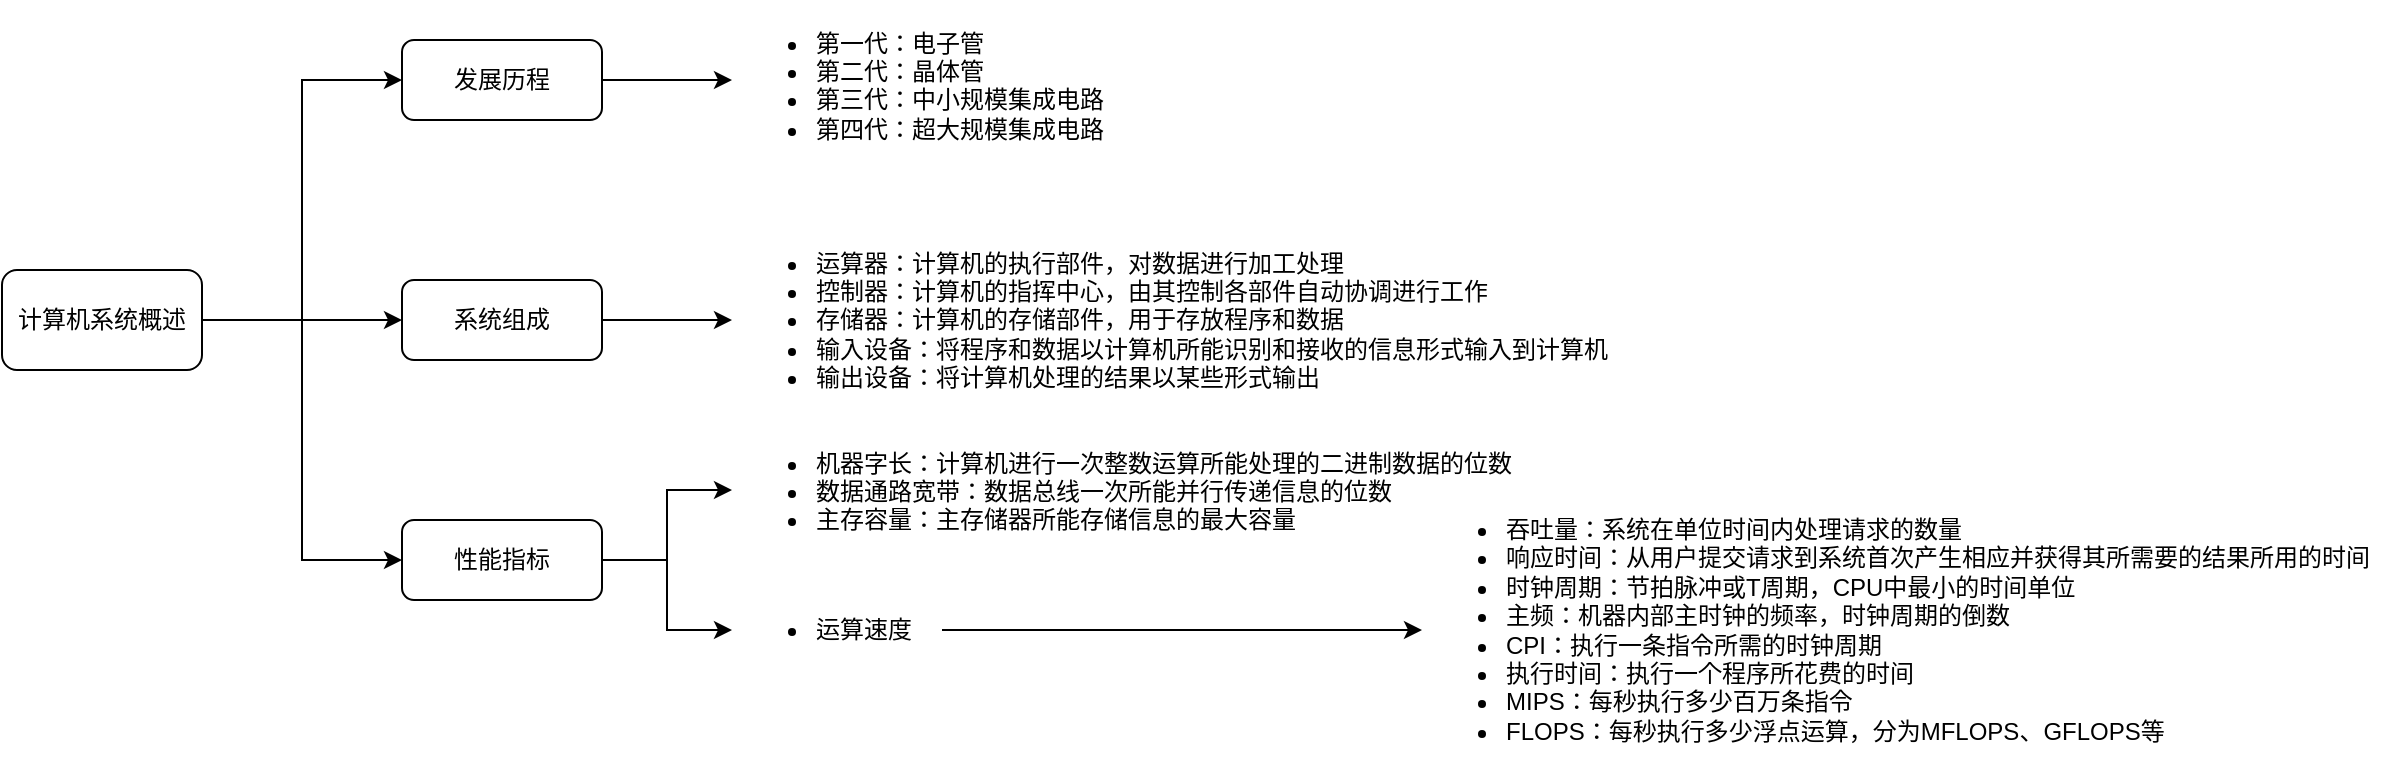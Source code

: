 <mxfile version="26.0.16">
  <diagram name="CCP" id="nR3JaGaRlC4lCCBSw3mZ">
    <mxGraphModel dx="1050" dy="1752" grid="1" gridSize="10" guides="1" tooltips="1" connect="1" arrows="1" fold="1" page="1" pageScale="1" pageWidth="827" pageHeight="1169" math="0" shadow="0">
      <root>
        <mxCell id="0" />
        <mxCell id="1" parent="0" />
        <mxCell id="mIOnsa2vIn2mk9zmd3Gr-7" style="edgeStyle=orthogonalEdgeStyle;rounded=0;orthogonalLoop=1;jettySize=auto;html=1;exitX=1;exitY=0.5;exitDx=0;exitDy=0;entryX=0;entryY=0.5;entryDx=0;entryDy=0;" edge="1" parent="1" source="mIOnsa2vIn2mk9zmd3Gr-1" target="mIOnsa2vIn2mk9zmd3Gr-4">
          <mxGeometry relative="1" as="geometry" />
        </mxCell>
        <mxCell id="mIOnsa2vIn2mk9zmd3Gr-8" style="edgeStyle=orthogonalEdgeStyle;rounded=0;orthogonalLoop=1;jettySize=auto;html=1;exitX=1;exitY=0.5;exitDx=0;exitDy=0;entryX=0;entryY=0.5;entryDx=0;entryDy=0;" edge="1" parent="1" source="mIOnsa2vIn2mk9zmd3Gr-1" target="mIOnsa2vIn2mk9zmd3Gr-5">
          <mxGeometry relative="1" as="geometry" />
        </mxCell>
        <mxCell id="mIOnsa2vIn2mk9zmd3Gr-9" style="edgeStyle=orthogonalEdgeStyle;rounded=0;orthogonalLoop=1;jettySize=auto;html=1;exitX=1;exitY=0.5;exitDx=0;exitDy=0;entryX=0;entryY=0.5;entryDx=0;entryDy=0;" edge="1" parent="1" source="mIOnsa2vIn2mk9zmd3Gr-1" target="mIOnsa2vIn2mk9zmd3Gr-6">
          <mxGeometry relative="1" as="geometry" />
        </mxCell>
        <mxCell id="mIOnsa2vIn2mk9zmd3Gr-1" value="计算机系统概述" style="rounded=1;whiteSpace=wrap;html=1;" vertex="1" parent="1">
          <mxGeometry y="115" width="100" height="50" as="geometry" />
        </mxCell>
        <mxCell id="mIOnsa2vIn2mk9zmd3Gr-11" style="edgeStyle=orthogonalEdgeStyle;rounded=0;orthogonalLoop=1;jettySize=auto;html=1;exitX=1;exitY=0.5;exitDx=0;exitDy=0;" edge="1" parent="1" source="mIOnsa2vIn2mk9zmd3Gr-4" target="mIOnsa2vIn2mk9zmd3Gr-10">
          <mxGeometry relative="1" as="geometry" />
        </mxCell>
        <mxCell id="mIOnsa2vIn2mk9zmd3Gr-4" value="发展历程" style="rounded=1;whiteSpace=wrap;html=1;" vertex="1" parent="1">
          <mxGeometry x="200" width="100" height="40" as="geometry" />
        </mxCell>
        <mxCell id="mIOnsa2vIn2mk9zmd3Gr-13" style="edgeStyle=orthogonalEdgeStyle;rounded=0;orthogonalLoop=1;jettySize=auto;html=1;exitX=1;exitY=0.5;exitDx=0;exitDy=0;" edge="1" parent="1" source="mIOnsa2vIn2mk9zmd3Gr-5" target="mIOnsa2vIn2mk9zmd3Gr-12">
          <mxGeometry relative="1" as="geometry" />
        </mxCell>
        <mxCell id="mIOnsa2vIn2mk9zmd3Gr-5" value="系统组成" style="rounded=1;whiteSpace=wrap;html=1;" vertex="1" parent="1">
          <mxGeometry x="200" y="120" width="100" height="40" as="geometry" />
        </mxCell>
        <mxCell id="mIOnsa2vIn2mk9zmd3Gr-16" style="edgeStyle=orthogonalEdgeStyle;rounded=0;orthogonalLoop=1;jettySize=auto;html=1;exitX=1;exitY=0.5;exitDx=0;exitDy=0;" edge="1" parent="1" source="mIOnsa2vIn2mk9zmd3Gr-6" target="mIOnsa2vIn2mk9zmd3Gr-14">
          <mxGeometry relative="1" as="geometry" />
        </mxCell>
        <mxCell id="mIOnsa2vIn2mk9zmd3Gr-17" style="edgeStyle=orthogonalEdgeStyle;rounded=0;orthogonalLoop=1;jettySize=auto;html=1;exitX=1;exitY=0.5;exitDx=0;exitDy=0;entryX=0;entryY=0.5;entryDx=0;entryDy=0;" edge="1" parent="1" source="mIOnsa2vIn2mk9zmd3Gr-6" target="mIOnsa2vIn2mk9zmd3Gr-15">
          <mxGeometry relative="1" as="geometry" />
        </mxCell>
        <mxCell id="mIOnsa2vIn2mk9zmd3Gr-6" value="性能指标" style="rounded=1;whiteSpace=wrap;html=1;" vertex="1" parent="1">
          <mxGeometry x="200" y="240" width="100" height="40" as="geometry" />
        </mxCell>
        <mxCell id="mIOnsa2vIn2mk9zmd3Gr-10" value="&lt;ul&gt;&lt;li&gt;第一代：电子管&lt;/li&gt;&lt;li&gt;第二代：晶体管&lt;/li&gt;&lt;li&gt;第三代：中小规模集成电路&lt;/li&gt;&lt;li&gt;第四代：超大规模集成电路&lt;/li&gt;&lt;/ul&gt;" style="text;strokeColor=none;fillColor=none;html=1;whiteSpace=wrap;verticalAlign=middle;overflow=hidden;" vertex="1" parent="1">
          <mxGeometry x="365" y="-20" width="186" height="80" as="geometry" />
        </mxCell>
        <mxCell id="mIOnsa2vIn2mk9zmd3Gr-12" value="&lt;ul&gt;&lt;li&gt;运算器：计算机的执行部件，对数据进行加工处理&lt;/li&gt;&lt;li&gt;控制器：计算机的指挥中心，由其控制各部件自动协调进行工作&lt;/li&gt;&lt;li&gt;存储器：计算机的存储部件，用于存放程序和数据&lt;/li&gt;&lt;li&gt;输入设备：将程序和数据以计算机所能识别和接收的信息形式输入到计算机&lt;/li&gt;&lt;li&gt;输出设备：将计算机处理的结果以某些形式输出&lt;/li&gt;&lt;/ul&gt;" style="text;strokeColor=none;fillColor=none;html=1;whiteSpace=wrap;verticalAlign=middle;overflow=hidden;" vertex="1" parent="1">
          <mxGeometry x="365" y="90" width="445" height="100" as="geometry" />
        </mxCell>
        <mxCell id="mIOnsa2vIn2mk9zmd3Gr-14" value="&lt;ul&gt;&lt;li&gt;机器字长：计算机进行一次整数运算所能处理的二进制数据的位数&lt;/li&gt;&lt;li&gt;数据通路宽带：数据总线一次所能并行传递信息的位数&lt;/li&gt;&lt;li&gt;主存容量：主存储器所能存储信息的最大容量&lt;/li&gt;&lt;/ul&gt;" style="text;strokeColor=none;fillColor=none;html=1;whiteSpace=wrap;verticalAlign=middle;overflow=hidden;" vertex="1" parent="1">
          <mxGeometry x="365" y="190" width="445" height="70" as="geometry" />
        </mxCell>
        <mxCell id="mIOnsa2vIn2mk9zmd3Gr-20" style="edgeStyle=orthogonalEdgeStyle;rounded=0;orthogonalLoop=1;jettySize=auto;html=1;exitX=1;exitY=0.5;exitDx=0;exitDy=0;entryX=0;entryY=0.5;entryDx=0;entryDy=0;" edge="1" parent="1" source="mIOnsa2vIn2mk9zmd3Gr-15" target="mIOnsa2vIn2mk9zmd3Gr-19">
          <mxGeometry relative="1" as="geometry" />
        </mxCell>
        <mxCell id="mIOnsa2vIn2mk9zmd3Gr-15" value="&lt;ul&gt;&lt;li&gt;运算速度&lt;/li&gt;&lt;/ul&gt;" style="text;strokeColor=none;fillColor=none;html=1;whiteSpace=wrap;verticalAlign=middle;overflow=hidden;" vertex="1" parent="1">
          <mxGeometry x="365" y="260" width="105" height="70" as="geometry" />
        </mxCell>
        <mxCell id="mIOnsa2vIn2mk9zmd3Gr-19" value="&lt;ul&gt;&lt;li&gt;吞吐量：系统在单位时间内处理请求的数量&lt;/li&gt;&lt;li&gt;响应时间：从用户提交请求到系统首次产生相应并获得其所需要的结果所用的时间&lt;/li&gt;&lt;li&gt;时钟周期：节拍脉冲或T周期，CPU中最小的时间单位&lt;/li&gt;&lt;li&gt;主频：机器内部主时钟的频率，时钟周期的倒数&lt;/li&gt;&lt;li&gt;CPI：执行一条指令所需的时钟周期&lt;/li&gt;&lt;li&gt;执行时间：执行一个程序所花费的时间&lt;/li&gt;&lt;li&gt;MIPS：每秒执行多少百万条指令&lt;/li&gt;&lt;li&gt;FLOPS：每秒执行多少浮点运算，分为MFLOPS、GFLOPS等&lt;/li&gt;&lt;/ul&gt;" style="text;strokeColor=none;fillColor=none;html=1;whiteSpace=wrap;verticalAlign=middle;overflow=hidden;" vertex="1" parent="1">
          <mxGeometry x="710" y="220" width="490" height="150" as="geometry" />
        </mxCell>
      </root>
    </mxGraphModel>
  </diagram>
</mxfile>
